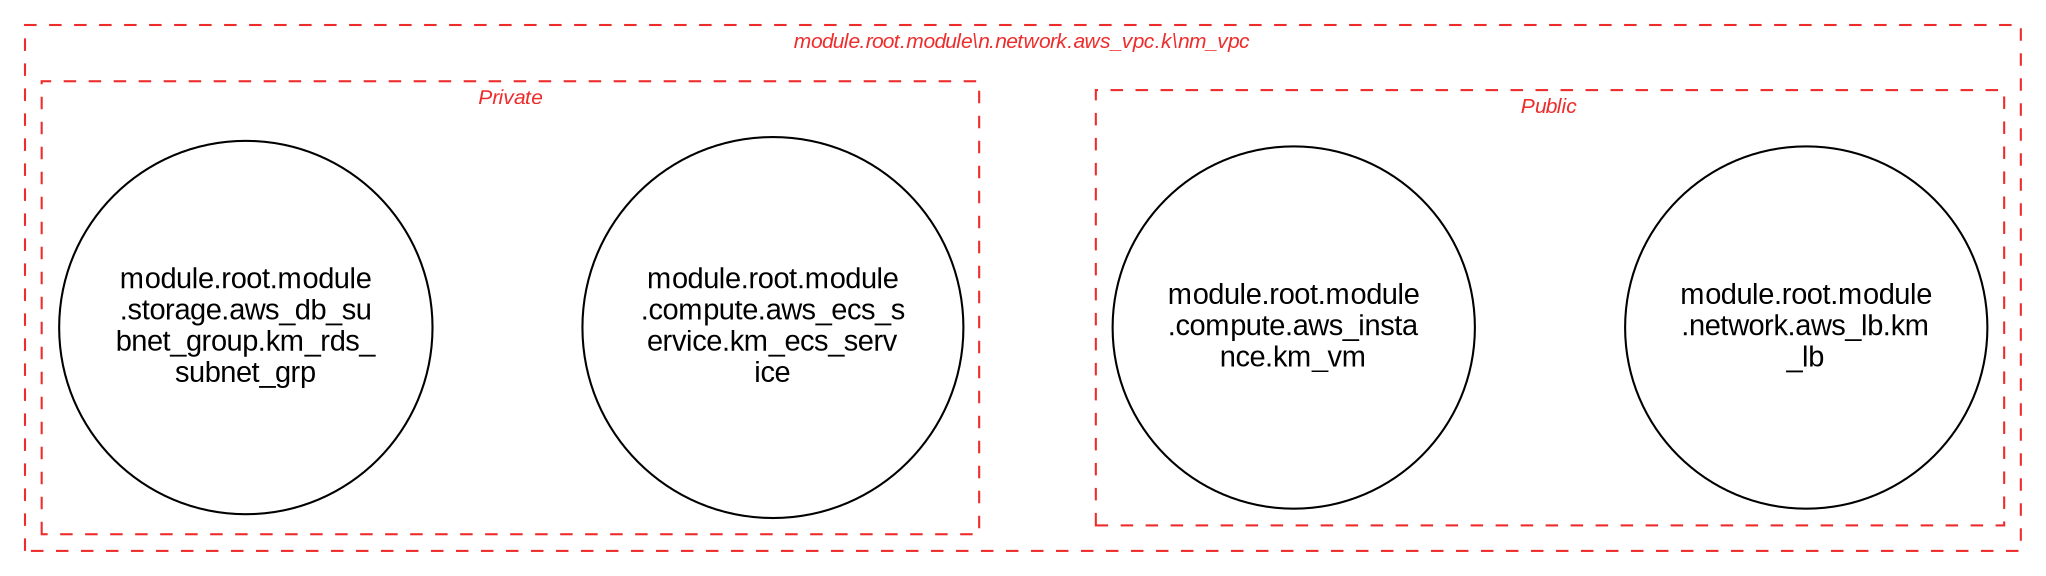 digraph tm {
    graph [
        fontname = Arial;
        fontsize = 14;
    ]
    node [
        fontname = Arial;
        fontsize = 14;
        rankdir = lr;
    ]
    edge [
        shape = none;
        arrowtail = onormal;
        fontname = Arial;
        fontsize = 12;
    ]
    labelloc = "t";
    fontsize = 20;
    nodesep = 1;

    subgraph cluster_boundary_modulerootmodulenetworkawsvpckmvpc_acf3059e70 {
        graph [
            fontsize = 10;
            fontcolor = firebrick2;
            style = dashed;
            color = firebrick2;
            label = <<i>module.root.module\n.network.aws_vpc.k\nm_vpc</i>>;
        ]

        subgraph cluster_boundary_Public_88f2d9c06f {
            graph [
                fontsize = 10;
                fontcolor = firebrick2;
                style = dashed;
                color = firebrick2;
                label = <<i>Public</i>>;
            ]

            server_modulerootmodulenetworkawslbkmlb_f2eb7a3ff7 [
                shape = circle;
                color = black;
                fontcolor = black;
                label = "module.root.module\n.network.aws_lb.km\n_lb";
                margin = 0.02;
            ]

            server_modulerootmodulecomputeawsinstancekmvm_d2006ce1bb [
                shape = circle;
                color = black;
                fontcolor = black;
                label = "module.root.module\n.compute.aws_insta\nnce.km_vm";
                margin = 0.02;
            ]

        }

        subgraph cluster_boundary_Private_579e9aae81 {
            graph [
                fontsize = 10;
                fontcolor = firebrick2;
                style = dashed;
                color = firebrick2;
                label = <<i>Private</i>>;
            ]

            server_modulerootmodulecomputeawsecsservicekmecsservice_f8af758679 [
                shape = circle;
                color = black;
                fontcolor = black;
                label = "module.root.module\n.compute.aws_ecs_s\nervice.km_ecs_serv\nice";
                margin = 0.02;
            ]

            server_modulerootmodulestorageawsdbsubnetgroupkmrdssubnetgrp_2c440ebe53 [
                shape = circle;
                color = black;
                fontcolor = black;
                label = "module.root.module\n.storage.aws_db_su\nbnet_group.km_rds_\nsubnet_grp";
                margin = 0.02;
            ]

        }

    }

}
